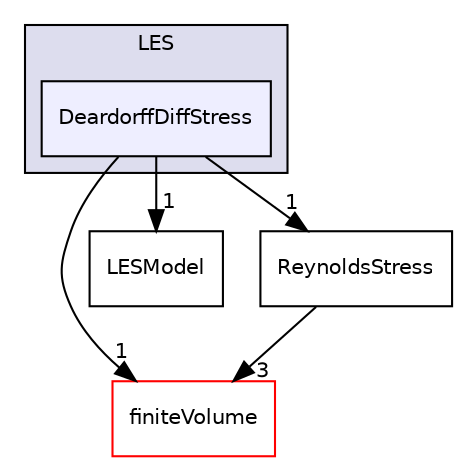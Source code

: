 digraph "src/TurbulenceModels/turbulenceModels/LES/DeardorffDiffStress" {
  bgcolor=transparent;
  compound=true
  node [ fontsize="10", fontname="Helvetica"];
  edge [ labelfontsize="10", labelfontname="Helvetica"];
  subgraph clusterdir_9fc1e48ca755258281286cef4f8e0bec {
    graph [ bgcolor="#ddddee", pencolor="black", label="LES" fontname="Helvetica", fontsize="10", URL="dir_9fc1e48ca755258281286cef4f8e0bec.html"]
  dir_0b69ce3cb4925b5506e8ef5271e38bee [shape=box, label="DeardorffDiffStress", style="filled", fillcolor="#eeeeff", pencolor="black", URL="dir_0b69ce3cb4925b5506e8ef5271e38bee.html"];
  }
  dir_9bd15774b555cf7259a6fa18f99fe99b [shape=box label="finiteVolume" color="red" URL="dir_9bd15774b555cf7259a6fa18f99fe99b.html"];
  dir_94eb6700438052f81c716d2ea2d30c0a [shape=box label="LESModel" URL="dir_94eb6700438052f81c716d2ea2d30c0a.html"];
  dir_a67c08fbd1e754f82bdfbdb2e52c41bb [shape=box label="ReynoldsStress" URL="dir_a67c08fbd1e754f82bdfbdb2e52c41bb.html"];
  dir_0b69ce3cb4925b5506e8ef5271e38bee->dir_9bd15774b555cf7259a6fa18f99fe99b [headlabel="1", labeldistance=1.5 headhref="dir_003133_000896.html"];
  dir_0b69ce3cb4925b5506e8ef5271e38bee->dir_94eb6700438052f81c716d2ea2d30c0a [headlabel="1", labeldistance=1.5 headhref="dir_003133_003151.html"];
  dir_0b69ce3cb4925b5506e8ef5271e38bee->dir_a67c08fbd1e754f82bdfbdb2e52c41bb [headlabel="1", labeldistance=1.5 headhref="dir_003133_003179.html"];
  dir_a67c08fbd1e754f82bdfbdb2e52c41bb->dir_9bd15774b555cf7259a6fa18f99fe99b [headlabel="3", labeldistance=1.5 headhref="dir_003179_000896.html"];
}
